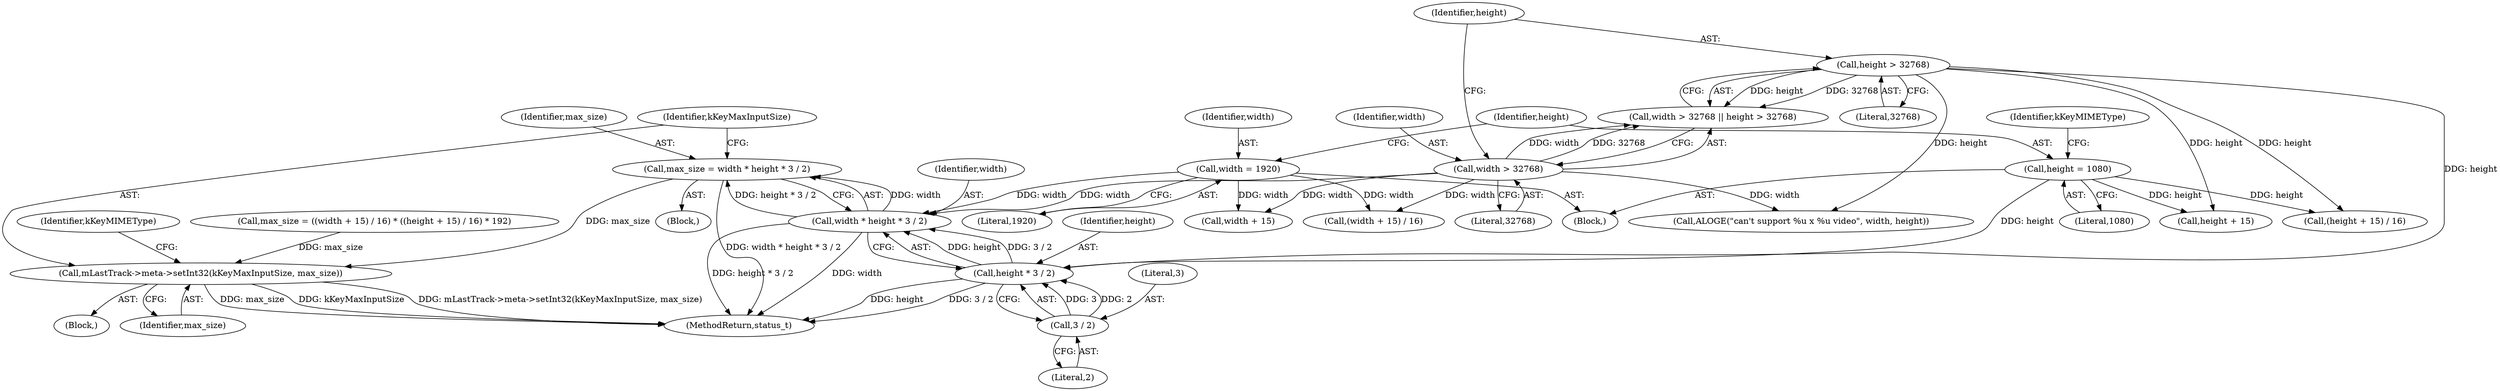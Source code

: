 digraph "0_Android_e7142a0703bc93f75e213e96ebc19000022afed9@integer" {
"1002047" [label="(Call,max_size = width * height * 3 / 2)"];
"1002049" [label="(Call,width * height * 3 / 2)"];
"1001995" [label="(Call,width = 1920)"];
"1002005" [label="(Call,width > 32768)"];
"1002051" [label="(Call,height * 3 / 2)"];
"1001998" [label="(Call,height = 1080)"];
"1002008" [label="(Call,height > 32768)"];
"1002053" [label="(Call,3 / 2)"];
"1002056" [label="(Call,mLastTrack->meta->setInt32(kKeyMaxInputSize, max_size))"];
"1002046" [label="(Block,)"];
"1001996" [label="(Identifier,width)"];
"1001973" [label="(Block,)"];
"1002047" [label="(Call,max_size = width * height * 3 / 2)"];
"1002010" [label="(Literal,32768)"];
"1002033" [label="(Call,(width + 15) / 16)"];
"1001998" [label="(Call,height = 1080)"];
"1001999" [label="(Identifier,height)"];
"1002058" [label="(Identifier,max_size)"];
"1002056" [label="(Call,mLastTrack->meta->setInt32(kKeyMaxInputSize, max_size))"];
"1002057" [label="(Identifier,kKeyMaxInputSize)"];
"1002040" [label="(Call,height + 15)"];
"1002021" [label="(Identifier,kKeyMIMEType)"];
"1002008" [label="(Call,height > 32768)"];
"1002054" [label="(Literal,3)"];
"1002009" [label="(Identifier,height)"];
"1002005" [label="(Call,width > 32768)"];
"1002053" [label="(Call,3 / 2)"];
"1002050" [label="(Identifier,width)"];
"1002006" [label="(Identifier,width)"];
"1002048" [label="(Identifier,max_size)"];
"1002000" [label="(Literal,1080)"];
"1001995" [label="(Call,width = 1920)"];
"1003275" [label="(MethodReturn,status_t)"];
"1002051" [label="(Call,height * 3 / 2)"];
"1002004" [label="(Call,width > 32768 || height > 32768)"];
"1001992" [label="(Block,)"];
"1002007" [label="(Literal,32768)"];
"1002039" [label="(Call,(height + 15) / 16)"];
"1002049" [label="(Call,width * height * 3 / 2)"];
"1001997" [label="(Literal,1920)"];
"1002034" [label="(Call,width + 15)"];
"1002012" [label="(Call,ALOGE(\"can't support %u x %u video\", width, height))"];
"1002052" [label="(Identifier,height)"];
"1002055" [label="(Literal,2)"];
"1002062" [label="(Identifier,kKeyMIMEType)"];
"1002030" [label="(Call,max_size = ((width + 15) / 16) * ((height + 15) / 16) * 192)"];
"1002047" -> "1002046"  [label="AST: "];
"1002047" -> "1002049"  [label="CFG: "];
"1002048" -> "1002047"  [label="AST: "];
"1002049" -> "1002047"  [label="AST: "];
"1002057" -> "1002047"  [label="CFG: "];
"1002047" -> "1003275"  [label="DDG: width * height * 3 / 2"];
"1002049" -> "1002047"  [label="DDG: width"];
"1002049" -> "1002047"  [label="DDG: height * 3 / 2"];
"1002047" -> "1002056"  [label="DDG: max_size"];
"1002049" -> "1002051"  [label="CFG: "];
"1002050" -> "1002049"  [label="AST: "];
"1002051" -> "1002049"  [label="AST: "];
"1002049" -> "1003275"  [label="DDG: height * 3 / 2"];
"1002049" -> "1003275"  [label="DDG: width"];
"1001995" -> "1002049"  [label="DDG: width"];
"1002005" -> "1002049"  [label="DDG: width"];
"1002051" -> "1002049"  [label="DDG: height"];
"1002051" -> "1002049"  [label="DDG: 3 / 2"];
"1001995" -> "1001992"  [label="AST: "];
"1001995" -> "1001997"  [label="CFG: "];
"1001996" -> "1001995"  [label="AST: "];
"1001997" -> "1001995"  [label="AST: "];
"1001999" -> "1001995"  [label="CFG: "];
"1001995" -> "1002033"  [label="DDG: width"];
"1001995" -> "1002034"  [label="DDG: width"];
"1002005" -> "1002004"  [label="AST: "];
"1002005" -> "1002007"  [label="CFG: "];
"1002006" -> "1002005"  [label="AST: "];
"1002007" -> "1002005"  [label="AST: "];
"1002009" -> "1002005"  [label="CFG: "];
"1002004" -> "1002005"  [label="CFG: "];
"1002005" -> "1002004"  [label="DDG: width"];
"1002005" -> "1002004"  [label="DDG: 32768"];
"1002005" -> "1002012"  [label="DDG: width"];
"1002005" -> "1002033"  [label="DDG: width"];
"1002005" -> "1002034"  [label="DDG: width"];
"1002051" -> "1002053"  [label="CFG: "];
"1002052" -> "1002051"  [label="AST: "];
"1002053" -> "1002051"  [label="AST: "];
"1002051" -> "1003275"  [label="DDG: 3 / 2"];
"1002051" -> "1003275"  [label="DDG: height"];
"1001998" -> "1002051"  [label="DDG: height"];
"1002008" -> "1002051"  [label="DDG: height"];
"1002053" -> "1002051"  [label="DDG: 3"];
"1002053" -> "1002051"  [label="DDG: 2"];
"1001998" -> "1001992"  [label="AST: "];
"1001998" -> "1002000"  [label="CFG: "];
"1001999" -> "1001998"  [label="AST: "];
"1002000" -> "1001998"  [label="AST: "];
"1002021" -> "1001998"  [label="CFG: "];
"1001998" -> "1002039"  [label="DDG: height"];
"1001998" -> "1002040"  [label="DDG: height"];
"1002008" -> "1002004"  [label="AST: "];
"1002008" -> "1002010"  [label="CFG: "];
"1002009" -> "1002008"  [label="AST: "];
"1002010" -> "1002008"  [label="AST: "];
"1002004" -> "1002008"  [label="CFG: "];
"1002008" -> "1002004"  [label="DDG: height"];
"1002008" -> "1002004"  [label="DDG: 32768"];
"1002008" -> "1002012"  [label="DDG: height"];
"1002008" -> "1002039"  [label="DDG: height"];
"1002008" -> "1002040"  [label="DDG: height"];
"1002053" -> "1002055"  [label="CFG: "];
"1002054" -> "1002053"  [label="AST: "];
"1002055" -> "1002053"  [label="AST: "];
"1002056" -> "1001973"  [label="AST: "];
"1002056" -> "1002058"  [label="CFG: "];
"1002057" -> "1002056"  [label="AST: "];
"1002058" -> "1002056"  [label="AST: "];
"1002062" -> "1002056"  [label="CFG: "];
"1002056" -> "1003275"  [label="DDG: max_size"];
"1002056" -> "1003275"  [label="DDG: kKeyMaxInputSize"];
"1002056" -> "1003275"  [label="DDG: mLastTrack->meta->setInt32(kKeyMaxInputSize, max_size)"];
"1002030" -> "1002056"  [label="DDG: max_size"];
}
